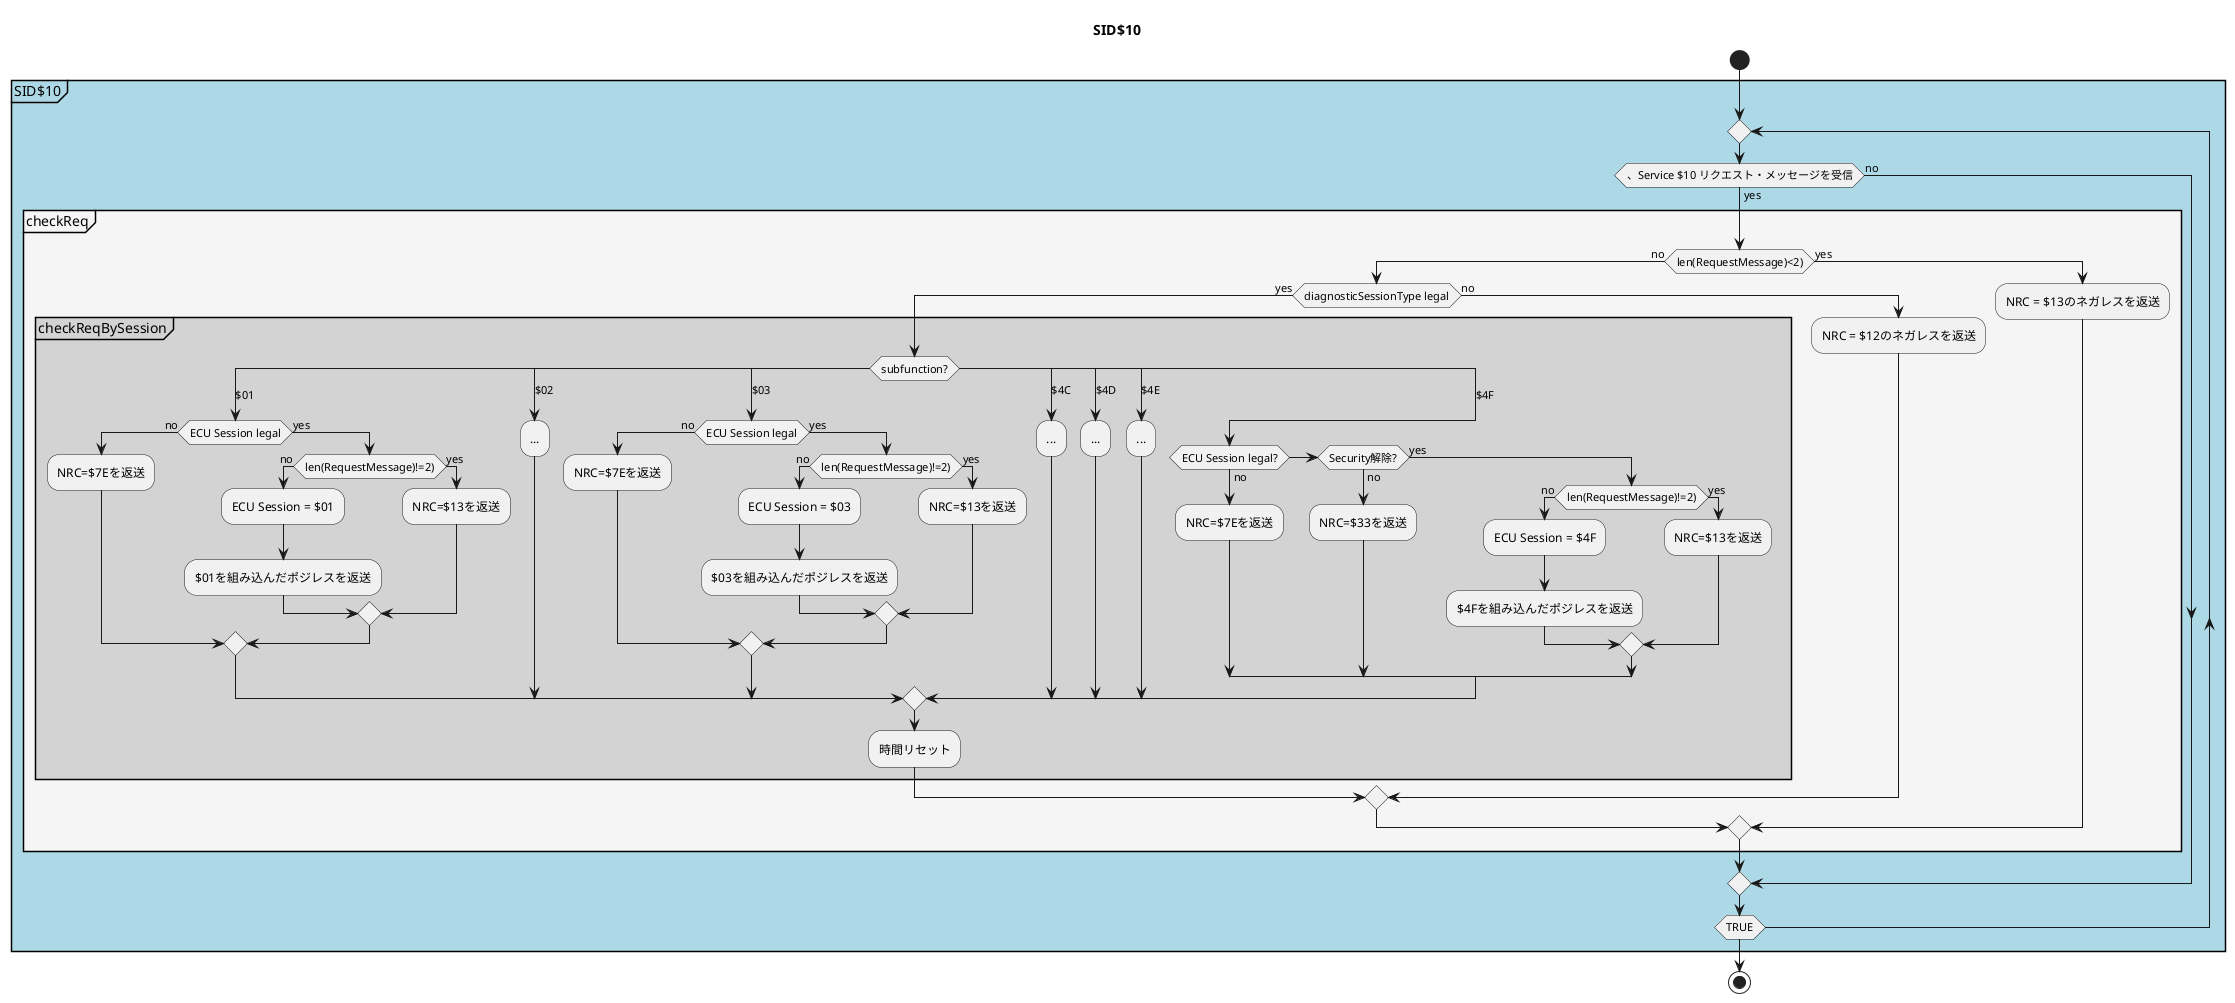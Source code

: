 @startuml SID$10
title SID$10
start


    partition SID$10 #LightBlue{
    repeat
    if (、Service $10 リクエスト・メッセージを受信) then (yes)

      partition checkReq #WhiteSmoke{

        if (len(RequestMessage)<2)) then (no) 
            if (diagnosticSessionType legal) then (yes)
                partition checkReqBySession #LightGray{
                    switch(subfunction?)
                        case($01)
                            if(ECU Session legal) then (no)
                                :NRC=$7Eを返送;
                            else(yes)
                                if(len(RequestMessage)!=2)) then (no)
                                    :ECU Session = $01;
                                    :$01を組み込んだポジレスを返送;
                                else(yes)
                                    :NRC=$13を返送; 
                                endif
                            endif 
                        case($02)
                            :...;
                        case($03)
                            if(ECU Session legal) then (no)
                                :NRC=$7Eを返送;
                            else(yes)
                                if(len(RequestMessage)!=2)) then (no)
                                    :ECU Session = $03;
                                    :$03を組み込んだポジレスを返送;
                                else(yes)
                                    :NRC=$13を返送; 
                                endif
                            endif 
                        case($4C)
                            :...;
                        case($4D)
                            :...;
                        case($4E)
                            :...;
                        case($4F)
                            if(ECU Session legal?) then (no)
                                :NRC=$7Eを返送;
                            elseif(Security解除?) then (no)
                                :NRC=$33を返送;
                            else(yes)
                                if(len(RequestMessage)!=2)) then (no)
                                    :ECU Session = $4F;
                                    :$4Fを組み込んだポジレスを返送;
                                else(yes)
                                    :NRC=$13を返送; 
                                endif
                            endif 
                        endswitch
                        :時間リセット;
                }
            else(no)
                :NRC = $12のネガレスを返送;
            endif
        else (yes)
            :NRC = $13のネガレスを返送;
        endif
      }

    else (no)

    endif
    repeat while(TRUE)
    }
stop
@enduml